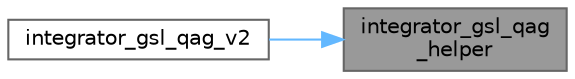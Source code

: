 digraph "integrator_gsl_qag_helper"
{
 // INTERACTIVE_SVG=YES
 // LATEX_PDF_SIZE
  bgcolor="transparent";
  edge [fontname=Helvetica,fontsize=10,labelfontname=Helvetica,labelfontsize=10];
  node [fontname=Helvetica,fontsize=10,shape=box,height=0.2,width=0.4];
  rankdir="RL";
  Node1 [id="Node000001",label="integrator_gsl_qag\l_helper",height=0.2,width=0.4,color="gray40", fillcolor="grey60", style="filled", fontcolor="black",tooltip=" "];
  Node1 -> Node2 [id="edge1_Node000001_Node000002",dir="back",color="steelblue1",style="solid",tooltip=" "];
  Node2 [id="Node000002",label="integrator_gsl_qag_v2",height=0.2,width=0.4,color="grey40", fillcolor="white", style="filled",URL="$dd/d1f/integrator_8hpp.html#acf0416abd871040c11f90468397f2f57",tooltip=" "];
}
